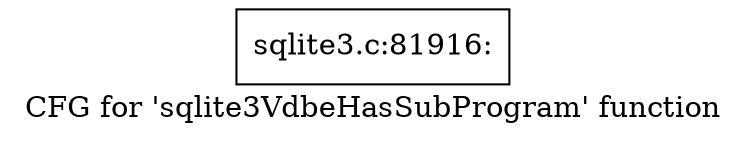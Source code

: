 digraph "CFG for 'sqlite3VdbeHasSubProgram' function" {
	label="CFG for 'sqlite3VdbeHasSubProgram' function";

	Node0x55c0fa09a6f0 [shape=record,label="{sqlite3.c:81916:}"];
}
